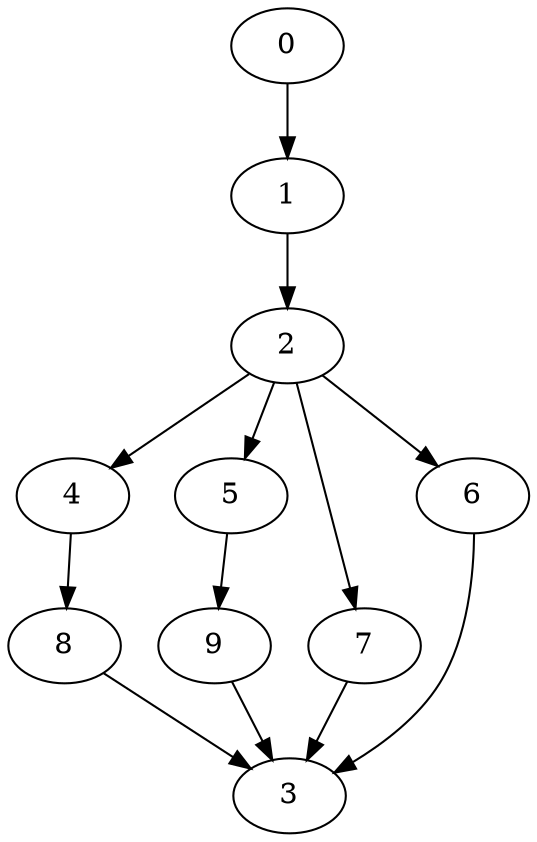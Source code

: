 digraph "SeriesParallel-MaxBf-4_Nodes_10_CCR_2.05_WeightType_Random_GB" {
	graph ["Duplicate states"=0,
		GraphType=S_P,
		"Max states in OPEN"=0,
		Modes="120000ms; topo-ordered tasks, ; Pruning: task equivalence, fixed order ready list, ; F-value: ; Optimisation: best schedule length (\
SL) optimisation on equal, ",
		NumberOfTasks=10,
		"Pruned using list schedule length"=2031,
		"States removed from OPEN"=0,
		TargetSystem="Homogeneous-16",
		"Time to schedule (ms)"=140,
		"Total idle time"=57,
		"Total schedule length"=49,
		"Total sequential time"=57,
		"Total states created"=3820
	];
	0	["Finish time"=10,
		Processor=0,
		"Start time"=0,
		Weight=10];
	1	["Finish time"=13,
		Processor=0,
		"Start time"=10,
		Weight=3];
	0 -> 1	[Weight=14];
	2	["Finish time"=20,
		Processor=0,
		"Start time"=13,
		Weight=7];
	1 -> 2	[Weight=6];
	4	["Finish time"=29,
		Processor=0,
		"Start time"=27,
		Weight=2];
	2 -> 4	[Weight=10];
	5	["Finish time"=30,
		Processor=1,
		"Start time"=26,
		Weight=4];
	2 -> 5	[Weight=6];
	7	["Finish time"=27,
		Processor=0,
		"Start time"=20,
		Weight=7];
	2 -> 7	[Weight=14];
	6	["Finish time"=31,
		Processor=2,
		"Start time"=26,
		Weight=5];
	2 -> 6	[Weight=6];
	8	["Finish time"=37,
		Processor=0,
		"Start time"=29,
		Weight=8];
	4 -> 8	[Weight=6];
	9	["Finish time"=34,
		Processor=1,
		"Start time"=30,
		Weight=4];
	5 -> 9	[Weight=10];
	3	["Finish time"=49,
		Processor=0,
		"Start time"=42,
		Weight=7];
	8 -> 3	[Weight=15];
	7 -> 3	[Weight=14];
	6 -> 3	[Weight=8];
	9 -> 3	[Weight=8];
}
